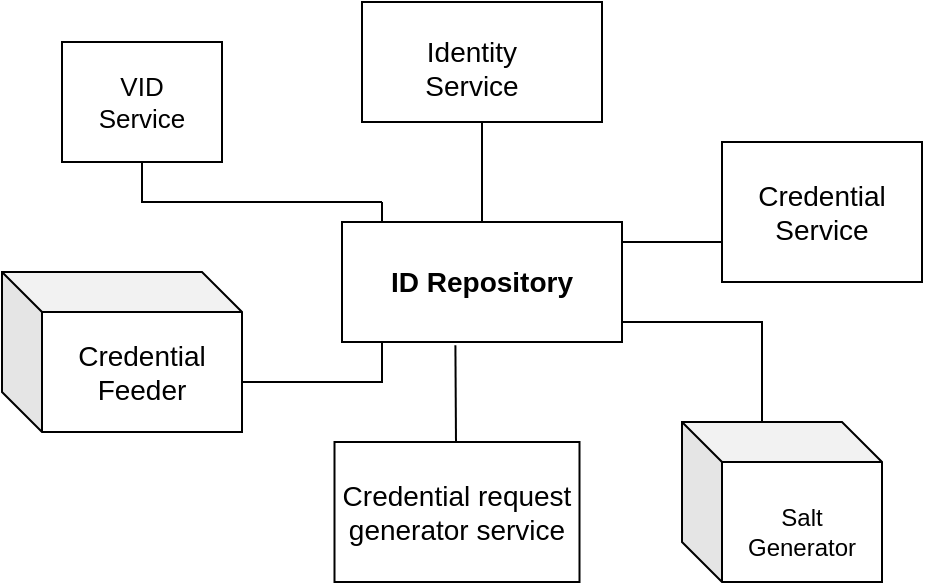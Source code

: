 <mxfile version="16.5.2" type="github">
  <diagram id="1Wc4bcZUBq520yZTnEvY" name="Page-1">
    <mxGraphModel dx="782" dy="468" grid="1" gridSize="10" guides="1" tooltips="1" connect="1" arrows="1" fold="1" page="1" pageScale="1" pageWidth="850" pageHeight="1100" math="0" shadow="0">
      <root>
        <mxCell id="0" />
        <mxCell id="1" parent="0" />
        <mxCell id="j-g2Afv0bqAXRoTFaU4J-1" value="" style="rounded=0;whiteSpace=wrap;html=1;" vertex="1" parent="1">
          <mxGeometry x="320" y="190" width="140" height="60" as="geometry" />
        </mxCell>
        <mxCell id="j-g2Afv0bqAXRoTFaU4J-2" value="&lt;b&gt;&lt;font style=&quot;font-size: 14px&quot;&gt;ID Repository&lt;/font&gt;&lt;/b&gt;" style="text;html=1;strokeColor=none;fillColor=none;align=center;verticalAlign=middle;whiteSpace=wrap;rounded=0;" vertex="1" parent="1">
          <mxGeometry x="330" y="200" width="120" height="40" as="geometry" />
        </mxCell>
        <mxCell id="j-g2Afv0bqAXRoTFaU4J-3" value="" style="shape=cube;whiteSpace=wrap;html=1;boundedLbl=1;backgroundOutline=1;darkOpacity=0.05;darkOpacity2=0.1;" vertex="1" parent="1">
          <mxGeometry x="490" y="290" width="100" height="80" as="geometry" />
        </mxCell>
        <mxCell id="j-g2Afv0bqAXRoTFaU4J-4" value="Salt Generator" style="text;html=1;strokeColor=none;fillColor=none;align=center;verticalAlign=middle;whiteSpace=wrap;rounded=0;" vertex="1" parent="1">
          <mxGeometry x="520" y="330" width="60" height="30" as="geometry" />
        </mxCell>
        <mxCell id="j-g2Afv0bqAXRoTFaU4J-5" value="" style="rounded=0;whiteSpace=wrap;html=1;" vertex="1" parent="1">
          <mxGeometry x="330" y="80" width="120" height="60" as="geometry" />
        </mxCell>
        <mxCell id="j-g2Afv0bqAXRoTFaU4J-7" value="&lt;font style=&quot;font-size: 14px&quot;&gt;Identity Service&lt;/font&gt;" style="text;html=1;strokeColor=none;fillColor=none;align=center;verticalAlign=middle;whiteSpace=wrap;rounded=0;" vertex="1" parent="1">
          <mxGeometry x="340" y="100" width="90" height="25" as="geometry" />
        </mxCell>
        <mxCell id="j-g2Afv0bqAXRoTFaU4J-14" style="edgeStyle=orthogonalEdgeStyle;rounded=0;orthogonalLoop=1;jettySize=auto;html=1;exitX=0;exitY=0.5;exitDx=0;exitDy=0;entryX=0;entryY=0.5;entryDx=0;entryDy=0;" edge="1" parent="1" source="j-g2Afv0bqAXRoTFaU4J-8" target="j-g2Afv0bqAXRoTFaU4J-12">
          <mxGeometry relative="1" as="geometry" />
        </mxCell>
        <mxCell id="j-g2Afv0bqAXRoTFaU4J-8" value="" style="rounded=0;whiteSpace=wrap;html=1;" vertex="1" parent="1">
          <mxGeometry x="180" y="100" width="80" height="60" as="geometry" />
        </mxCell>
        <mxCell id="j-g2Afv0bqAXRoTFaU4J-9" value="" style="rounded=0;whiteSpace=wrap;html=1;" vertex="1" parent="1">
          <mxGeometry x="510" y="150" width="100" height="70" as="geometry" />
        </mxCell>
        <mxCell id="j-g2Afv0bqAXRoTFaU4J-12" value="&lt;font style=&quot;font-size: 13px&quot;&gt;VID Service&lt;/font&gt;" style="text;html=1;strokeColor=none;fillColor=none;align=center;verticalAlign=middle;whiteSpace=wrap;rounded=0;" vertex="1" parent="1">
          <mxGeometry x="190" y="115" width="60" height="30" as="geometry" />
        </mxCell>
        <mxCell id="j-g2Afv0bqAXRoTFaU4J-13" value="&lt;font style=&quot;font-size: 14px&quot;&gt;Credential Service&lt;/font&gt;" style="text;html=1;strokeColor=none;fillColor=none;align=center;verticalAlign=middle;whiteSpace=wrap;rounded=0;" vertex="1" parent="1">
          <mxGeometry x="520" y="162.5" width="80" height="45" as="geometry" />
        </mxCell>
        <mxCell id="fHxiXUxJsZOqoH4QR18Y-11" value="" style="endArrow=none;html=1;rounded=0;fontSize=14;entryX=0.5;entryY=0;entryDx=0;entryDy=0;exitX=0.5;exitY=1;exitDx=0;exitDy=0;" edge="1" parent="1" source="j-g2Afv0bqAXRoTFaU4J-5" target="j-g2Afv0bqAXRoTFaU4J-1">
          <mxGeometry width="50" height="50" relative="1" as="geometry">
            <mxPoint x="400" y="140" as="sourcePoint" />
            <mxPoint x="375" y="190" as="targetPoint" />
          </mxGeometry>
        </mxCell>
        <mxCell id="fHxiXUxJsZOqoH4QR18Y-12" value="Credential Feeder" style="shape=cube;whiteSpace=wrap;html=1;boundedLbl=1;backgroundOutline=1;darkOpacity=0.05;darkOpacity2=0.1;fontSize=14;" vertex="1" parent="1">
          <mxGeometry x="150" y="215" width="120" height="80" as="geometry" />
        </mxCell>
        <mxCell id="fHxiXUxJsZOqoH4QR18Y-13" value="Credential request generator service" style="rounded=0;whiteSpace=wrap;html=1;fontSize=14;" vertex="1" parent="1">
          <mxGeometry x="316.25" y="300" width="122.5" height="70" as="geometry" />
        </mxCell>
        <mxCell id="fHxiXUxJsZOqoH4QR18Y-16" value="" style="endArrow=none;html=1;rounded=0;fontSize=14;" edge="1" parent="1">
          <mxGeometry width="50" height="50" relative="1" as="geometry">
            <mxPoint x="530" y="290" as="sourcePoint" />
            <mxPoint x="460" y="240" as="targetPoint" />
            <Array as="points">
              <mxPoint x="530" y="240" />
            </Array>
          </mxGeometry>
        </mxCell>
        <mxCell id="fHxiXUxJsZOqoH4QR18Y-17" value="" style="endArrow=none;html=1;rounded=0;fontSize=13;entryX=0.405;entryY=1.028;entryDx=0;entryDy=0;entryPerimeter=0;" edge="1" parent="1" target="j-g2Afv0bqAXRoTFaU4J-1">
          <mxGeometry width="50" height="50" relative="1" as="geometry">
            <mxPoint x="377" y="300" as="sourcePoint" />
            <mxPoint x="420" y="240" as="targetPoint" />
          </mxGeometry>
        </mxCell>
        <mxCell id="fHxiXUxJsZOqoH4QR18Y-18" value="" style="endArrow=none;html=1;rounded=0;fontSize=13;entryX=0.5;entryY=1;entryDx=0;entryDy=0;" edge="1" parent="1" target="j-g2Afv0bqAXRoTFaU4J-8">
          <mxGeometry width="50" height="50" relative="1" as="geometry">
            <mxPoint x="340" y="180" as="sourcePoint" />
            <mxPoint x="420" y="230" as="targetPoint" />
            <Array as="points">
              <mxPoint x="220" y="180" />
            </Array>
          </mxGeometry>
        </mxCell>
        <mxCell id="fHxiXUxJsZOqoH4QR18Y-19" value="" style="endArrow=none;html=1;rounded=0;fontSize=13;" edge="1" parent="1">
          <mxGeometry width="50" height="50" relative="1" as="geometry">
            <mxPoint x="340" y="190" as="sourcePoint" />
            <mxPoint x="340" y="180" as="targetPoint" />
          </mxGeometry>
        </mxCell>
        <mxCell id="fHxiXUxJsZOqoH4QR18Y-21" value="" style="endArrow=none;html=1;rounded=0;fontSize=13;entryX=0;entryY=0;entryDx=120;entryDy=20;entryPerimeter=0;" edge="1" parent="1" target="fHxiXUxJsZOqoH4QR18Y-12">
          <mxGeometry width="50" height="50" relative="1" as="geometry">
            <mxPoint x="340" y="250" as="sourcePoint" />
            <mxPoint x="420" y="230" as="targetPoint" />
            <Array as="points">
              <mxPoint x="340" y="270" />
              <mxPoint x="270" y="270" />
            </Array>
          </mxGeometry>
        </mxCell>
        <mxCell id="fHxiXUxJsZOqoH4QR18Y-30" value="" style="endArrow=none;html=1;rounded=0;fontSize=13;" edge="1" parent="1">
          <mxGeometry width="50" height="50" relative="1" as="geometry">
            <mxPoint x="460" y="200" as="sourcePoint" />
            <mxPoint x="510" y="200" as="targetPoint" />
            <Array as="points">
              <mxPoint x="490" y="200" />
            </Array>
          </mxGeometry>
        </mxCell>
      </root>
    </mxGraphModel>
  </diagram>
</mxfile>
